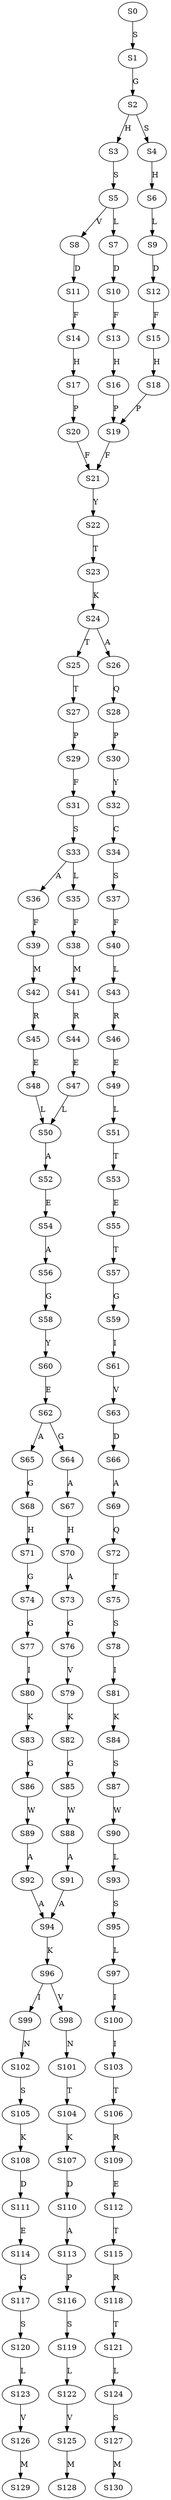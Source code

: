 strict digraph  {
	S0 -> S1 [ label = S ];
	S1 -> S2 [ label = G ];
	S2 -> S3 [ label = H ];
	S2 -> S4 [ label = S ];
	S3 -> S5 [ label = S ];
	S4 -> S6 [ label = H ];
	S5 -> S7 [ label = L ];
	S5 -> S8 [ label = V ];
	S6 -> S9 [ label = L ];
	S7 -> S10 [ label = D ];
	S8 -> S11 [ label = D ];
	S9 -> S12 [ label = D ];
	S10 -> S13 [ label = F ];
	S11 -> S14 [ label = F ];
	S12 -> S15 [ label = F ];
	S13 -> S16 [ label = H ];
	S14 -> S17 [ label = H ];
	S15 -> S18 [ label = H ];
	S16 -> S19 [ label = P ];
	S17 -> S20 [ label = P ];
	S18 -> S19 [ label = P ];
	S19 -> S21 [ label = F ];
	S20 -> S21 [ label = F ];
	S21 -> S22 [ label = Y ];
	S22 -> S23 [ label = T ];
	S23 -> S24 [ label = K ];
	S24 -> S25 [ label = T ];
	S24 -> S26 [ label = A ];
	S25 -> S27 [ label = T ];
	S26 -> S28 [ label = Q ];
	S27 -> S29 [ label = P ];
	S28 -> S30 [ label = P ];
	S29 -> S31 [ label = F ];
	S30 -> S32 [ label = Y ];
	S31 -> S33 [ label = S ];
	S32 -> S34 [ label = C ];
	S33 -> S35 [ label = L ];
	S33 -> S36 [ label = A ];
	S34 -> S37 [ label = S ];
	S35 -> S38 [ label = F ];
	S36 -> S39 [ label = F ];
	S37 -> S40 [ label = F ];
	S38 -> S41 [ label = M ];
	S39 -> S42 [ label = M ];
	S40 -> S43 [ label = L ];
	S41 -> S44 [ label = R ];
	S42 -> S45 [ label = R ];
	S43 -> S46 [ label = R ];
	S44 -> S47 [ label = E ];
	S45 -> S48 [ label = E ];
	S46 -> S49 [ label = E ];
	S47 -> S50 [ label = L ];
	S48 -> S50 [ label = L ];
	S49 -> S51 [ label = L ];
	S50 -> S52 [ label = A ];
	S51 -> S53 [ label = T ];
	S52 -> S54 [ label = E ];
	S53 -> S55 [ label = E ];
	S54 -> S56 [ label = A ];
	S55 -> S57 [ label = T ];
	S56 -> S58 [ label = G ];
	S57 -> S59 [ label = G ];
	S58 -> S60 [ label = Y ];
	S59 -> S61 [ label = I ];
	S60 -> S62 [ label = E ];
	S61 -> S63 [ label = V ];
	S62 -> S64 [ label = G ];
	S62 -> S65 [ label = A ];
	S63 -> S66 [ label = D ];
	S64 -> S67 [ label = A ];
	S65 -> S68 [ label = G ];
	S66 -> S69 [ label = A ];
	S67 -> S70 [ label = H ];
	S68 -> S71 [ label = H ];
	S69 -> S72 [ label = Q ];
	S70 -> S73 [ label = A ];
	S71 -> S74 [ label = G ];
	S72 -> S75 [ label = T ];
	S73 -> S76 [ label = G ];
	S74 -> S77 [ label = G ];
	S75 -> S78 [ label = S ];
	S76 -> S79 [ label = V ];
	S77 -> S80 [ label = I ];
	S78 -> S81 [ label = I ];
	S79 -> S82 [ label = K ];
	S80 -> S83 [ label = K ];
	S81 -> S84 [ label = K ];
	S82 -> S85 [ label = G ];
	S83 -> S86 [ label = G ];
	S84 -> S87 [ label = S ];
	S85 -> S88 [ label = W ];
	S86 -> S89 [ label = W ];
	S87 -> S90 [ label = W ];
	S88 -> S91 [ label = A ];
	S89 -> S92 [ label = A ];
	S90 -> S93 [ label = L ];
	S91 -> S94 [ label = A ];
	S92 -> S94 [ label = A ];
	S93 -> S95 [ label = S ];
	S94 -> S96 [ label = K ];
	S95 -> S97 [ label = L ];
	S96 -> S98 [ label = V ];
	S96 -> S99 [ label = I ];
	S97 -> S100 [ label = I ];
	S98 -> S101 [ label = N ];
	S99 -> S102 [ label = N ];
	S100 -> S103 [ label = I ];
	S101 -> S104 [ label = T ];
	S102 -> S105 [ label = S ];
	S103 -> S106 [ label = T ];
	S104 -> S107 [ label = K ];
	S105 -> S108 [ label = K ];
	S106 -> S109 [ label = R ];
	S107 -> S110 [ label = D ];
	S108 -> S111 [ label = D ];
	S109 -> S112 [ label = E ];
	S110 -> S113 [ label = A ];
	S111 -> S114 [ label = E ];
	S112 -> S115 [ label = T ];
	S113 -> S116 [ label = P ];
	S114 -> S117 [ label = G ];
	S115 -> S118 [ label = R ];
	S116 -> S119 [ label = S ];
	S117 -> S120 [ label = S ];
	S118 -> S121 [ label = T ];
	S119 -> S122 [ label = L ];
	S120 -> S123 [ label = L ];
	S121 -> S124 [ label = L ];
	S122 -> S125 [ label = V ];
	S123 -> S126 [ label = V ];
	S124 -> S127 [ label = S ];
	S125 -> S128 [ label = M ];
	S126 -> S129 [ label = M ];
	S127 -> S130 [ label = M ];
}
